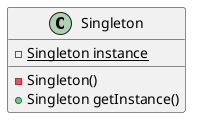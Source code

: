 @startuml
'https://plantuml.com/class-diagram


class Singleton {
-  {static} Singleton instance
- Singleton()
+Singleton getInstance()
}

@enduml
